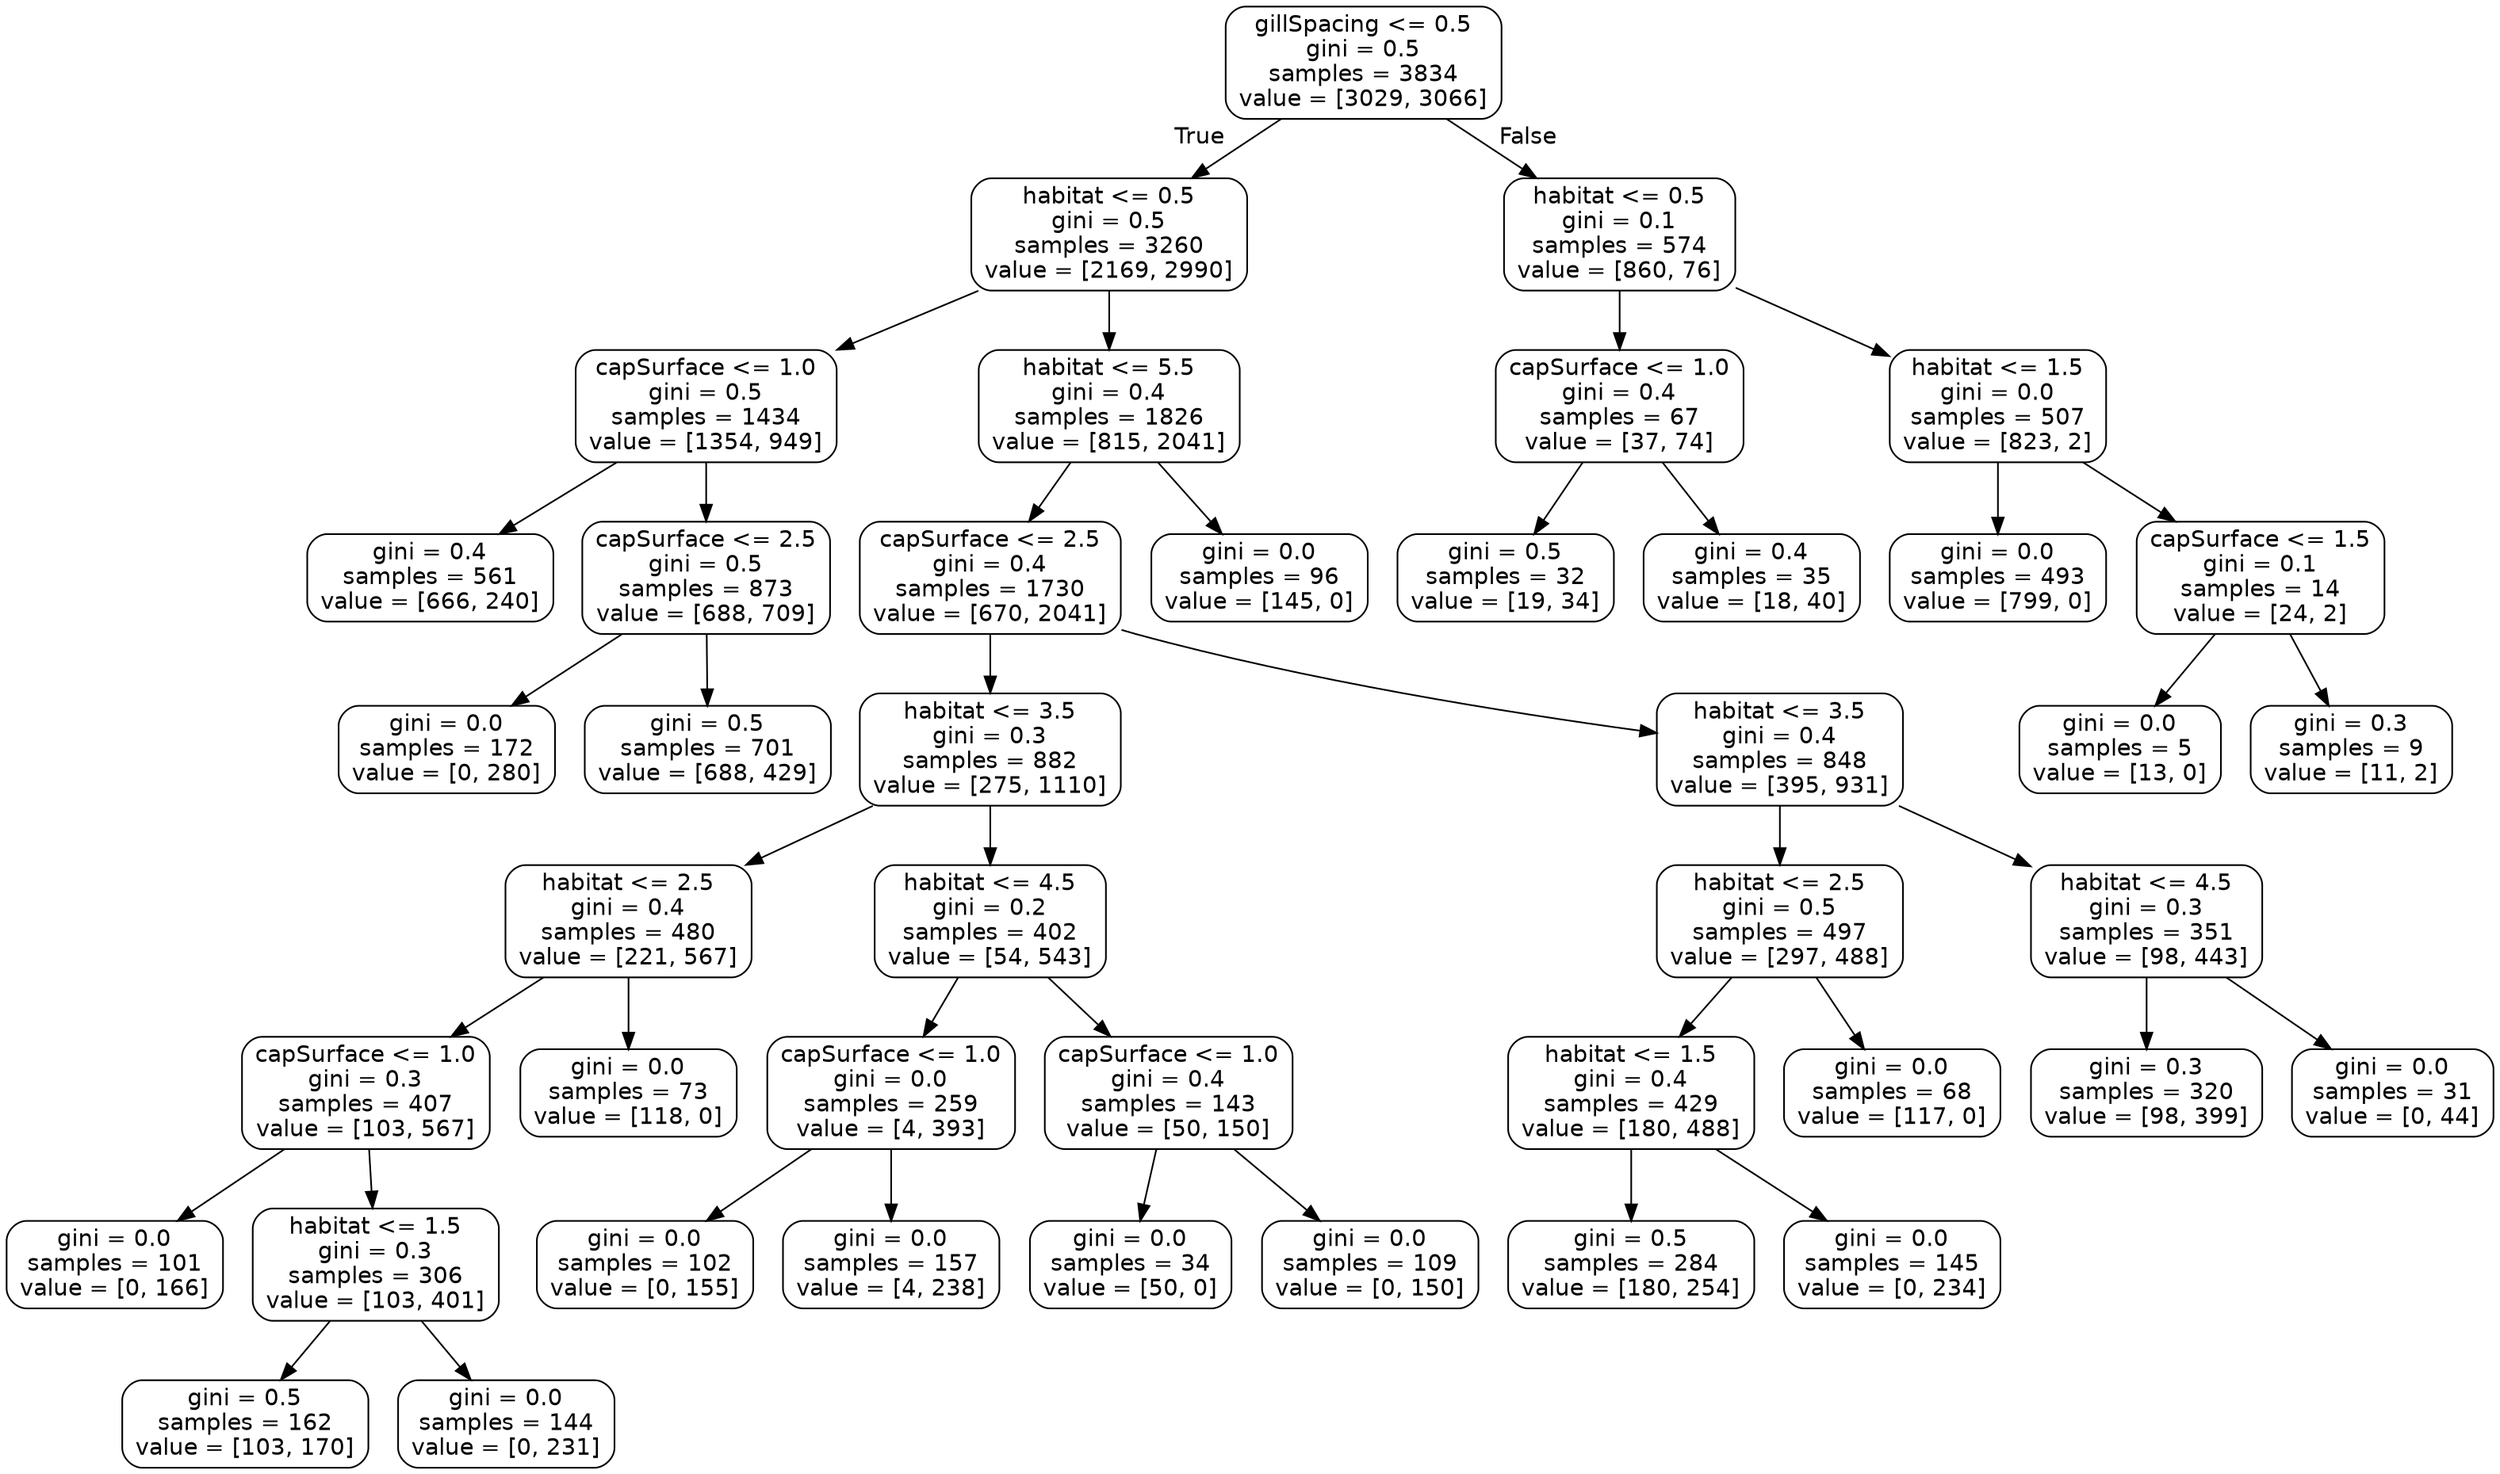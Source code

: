 digraph Tree {
node [shape=box, style="rounded", color="black", fontname="helvetica"] ;
edge [fontname="helvetica"] ;
0 [label="gillSpacing <= 0.5\ngini = 0.5\nsamples = 3834\nvalue = [3029, 3066]"] ;
1 [label="habitat <= 0.5\ngini = 0.5\nsamples = 3260\nvalue = [2169, 2990]"] ;
0 -> 1 [labeldistance=2.5, labelangle=45, headlabel="True"] ;
2 [label="capSurface <= 1.0\ngini = 0.5\nsamples = 1434\nvalue = [1354, 949]"] ;
1 -> 2 ;
3 [label="gini = 0.4\nsamples = 561\nvalue = [666, 240]"] ;
2 -> 3 ;
4 [label="capSurface <= 2.5\ngini = 0.5\nsamples = 873\nvalue = [688, 709]"] ;
2 -> 4 ;
5 [label="gini = 0.0\nsamples = 172\nvalue = [0, 280]"] ;
4 -> 5 ;
6 [label="gini = 0.5\nsamples = 701\nvalue = [688, 429]"] ;
4 -> 6 ;
7 [label="habitat <= 5.5\ngini = 0.4\nsamples = 1826\nvalue = [815, 2041]"] ;
1 -> 7 ;
8 [label="capSurface <= 2.5\ngini = 0.4\nsamples = 1730\nvalue = [670, 2041]"] ;
7 -> 8 ;
9 [label="habitat <= 3.5\ngini = 0.3\nsamples = 882\nvalue = [275, 1110]"] ;
8 -> 9 ;
10 [label="habitat <= 2.5\ngini = 0.4\nsamples = 480\nvalue = [221, 567]"] ;
9 -> 10 ;
11 [label="capSurface <= 1.0\ngini = 0.3\nsamples = 407\nvalue = [103, 567]"] ;
10 -> 11 ;
12 [label="gini = 0.0\nsamples = 101\nvalue = [0, 166]"] ;
11 -> 12 ;
13 [label="habitat <= 1.5\ngini = 0.3\nsamples = 306\nvalue = [103, 401]"] ;
11 -> 13 ;
14 [label="gini = 0.5\nsamples = 162\nvalue = [103, 170]"] ;
13 -> 14 ;
15 [label="gini = 0.0\nsamples = 144\nvalue = [0, 231]"] ;
13 -> 15 ;
16 [label="gini = 0.0\nsamples = 73\nvalue = [118, 0]"] ;
10 -> 16 ;
17 [label="habitat <= 4.5\ngini = 0.2\nsamples = 402\nvalue = [54, 543]"] ;
9 -> 17 ;
18 [label="capSurface <= 1.0\ngini = 0.0\nsamples = 259\nvalue = [4, 393]"] ;
17 -> 18 ;
19 [label="gini = 0.0\nsamples = 102\nvalue = [0, 155]"] ;
18 -> 19 ;
20 [label="gini = 0.0\nsamples = 157\nvalue = [4, 238]"] ;
18 -> 20 ;
21 [label="capSurface <= 1.0\ngini = 0.4\nsamples = 143\nvalue = [50, 150]"] ;
17 -> 21 ;
22 [label="gini = 0.0\nsamples = 34\nvalue = [50, 0]"] ;
21 -> 22 ;
23 [label="gini = 0.0\nsamples = 109\nvalue = [0, 150]"] ;
21 -> 23 ;
24 [label="habitat <= 3.5\ngini = 0.4\nsamples = 848\nvalue = [395, 931]"] ;
8 -> 24 ;
25 [label="habitat <= 2.5\ngini = 0.5\nsamples = 497\nvalue = [297, 488]"] ;
24 -> 25 ;
26 [label="habitat <= 1.5\ngini = 0.4\nsamples = 429\nvalue = [180, 488]"] ;
25 -> 26 ;
27 [label="gini = 0.5\nsamples = 284\nvalue = [180, 254]"] ;
26 -> 27 ;
28 [label="gini = 0.0\nsamples = 145\nvalue = [0, 234]"] ;
26 -> 28 ;
29 [label="gini = 0.0\nsamples = 68\nvalue = [117, 0]"] ;
25 -> 29 ;
30 [label="habitat <= 4.5\ngini = 0.3\nsamples = 351\nvalue = [98, 443]"] ;
24 -> 30 ;
31 [label="gini = 0.3\nsamples = 320\nvalue = [98, 399]"] ;
30 -> 31 ;
32 [label="gini = 0.0\nsamples = 31\nvalue = [0, 44]"] ;
30 -> 32 ;
33 [label="gini = 0.0\nsamples = 96\nvalue = [145, 0]"] ;
7 -> 33 ;
34 [label="habitat <= 0.5\ngini = 0.1\nsamples = 574\nvalue = [860, 76]"] ;
0 -> 34 [labeldistance=2.5, labelangle=-45, headlabel="False"] ;
35 [label="capSurface <= 1.0\ngini = 0.4\nsamples = 67\nvalue = [37, 74]"] ;
34 -> 35 ;
36 [label="gini = 0.5\nsamples = 32\nvalue = [19, 34]"] ;
35 -> 36 ;
37 [label="gini = 0.4\nsamples = 35\nvalue = [18, 40]"] ;
35 -> 37 ;
38 [label="habitat <= 1.5\ngini = 0.0\nsamples = 507\nvalue = [823, 2]"] ;
34 -> 38 ;
39 [label="gini = 0.0\nsamples = 493\nvalue = [799, 0]"] ;
38 -> 39 ;
40 [label="capSurface <= 1.5\ngini = 0.1\nsamples = 14\nvalue = [24, 2]"] ;
38 -> 40 ;
41 [label="gini = 0.0\nsamples = 5\nvalue = [13, 0]"] ;
40 -> 41 ;
42 [label="gini = 0.3\nsamples = 9\nvalue = [11, 2]"] ;
40 -> 42 ;
}